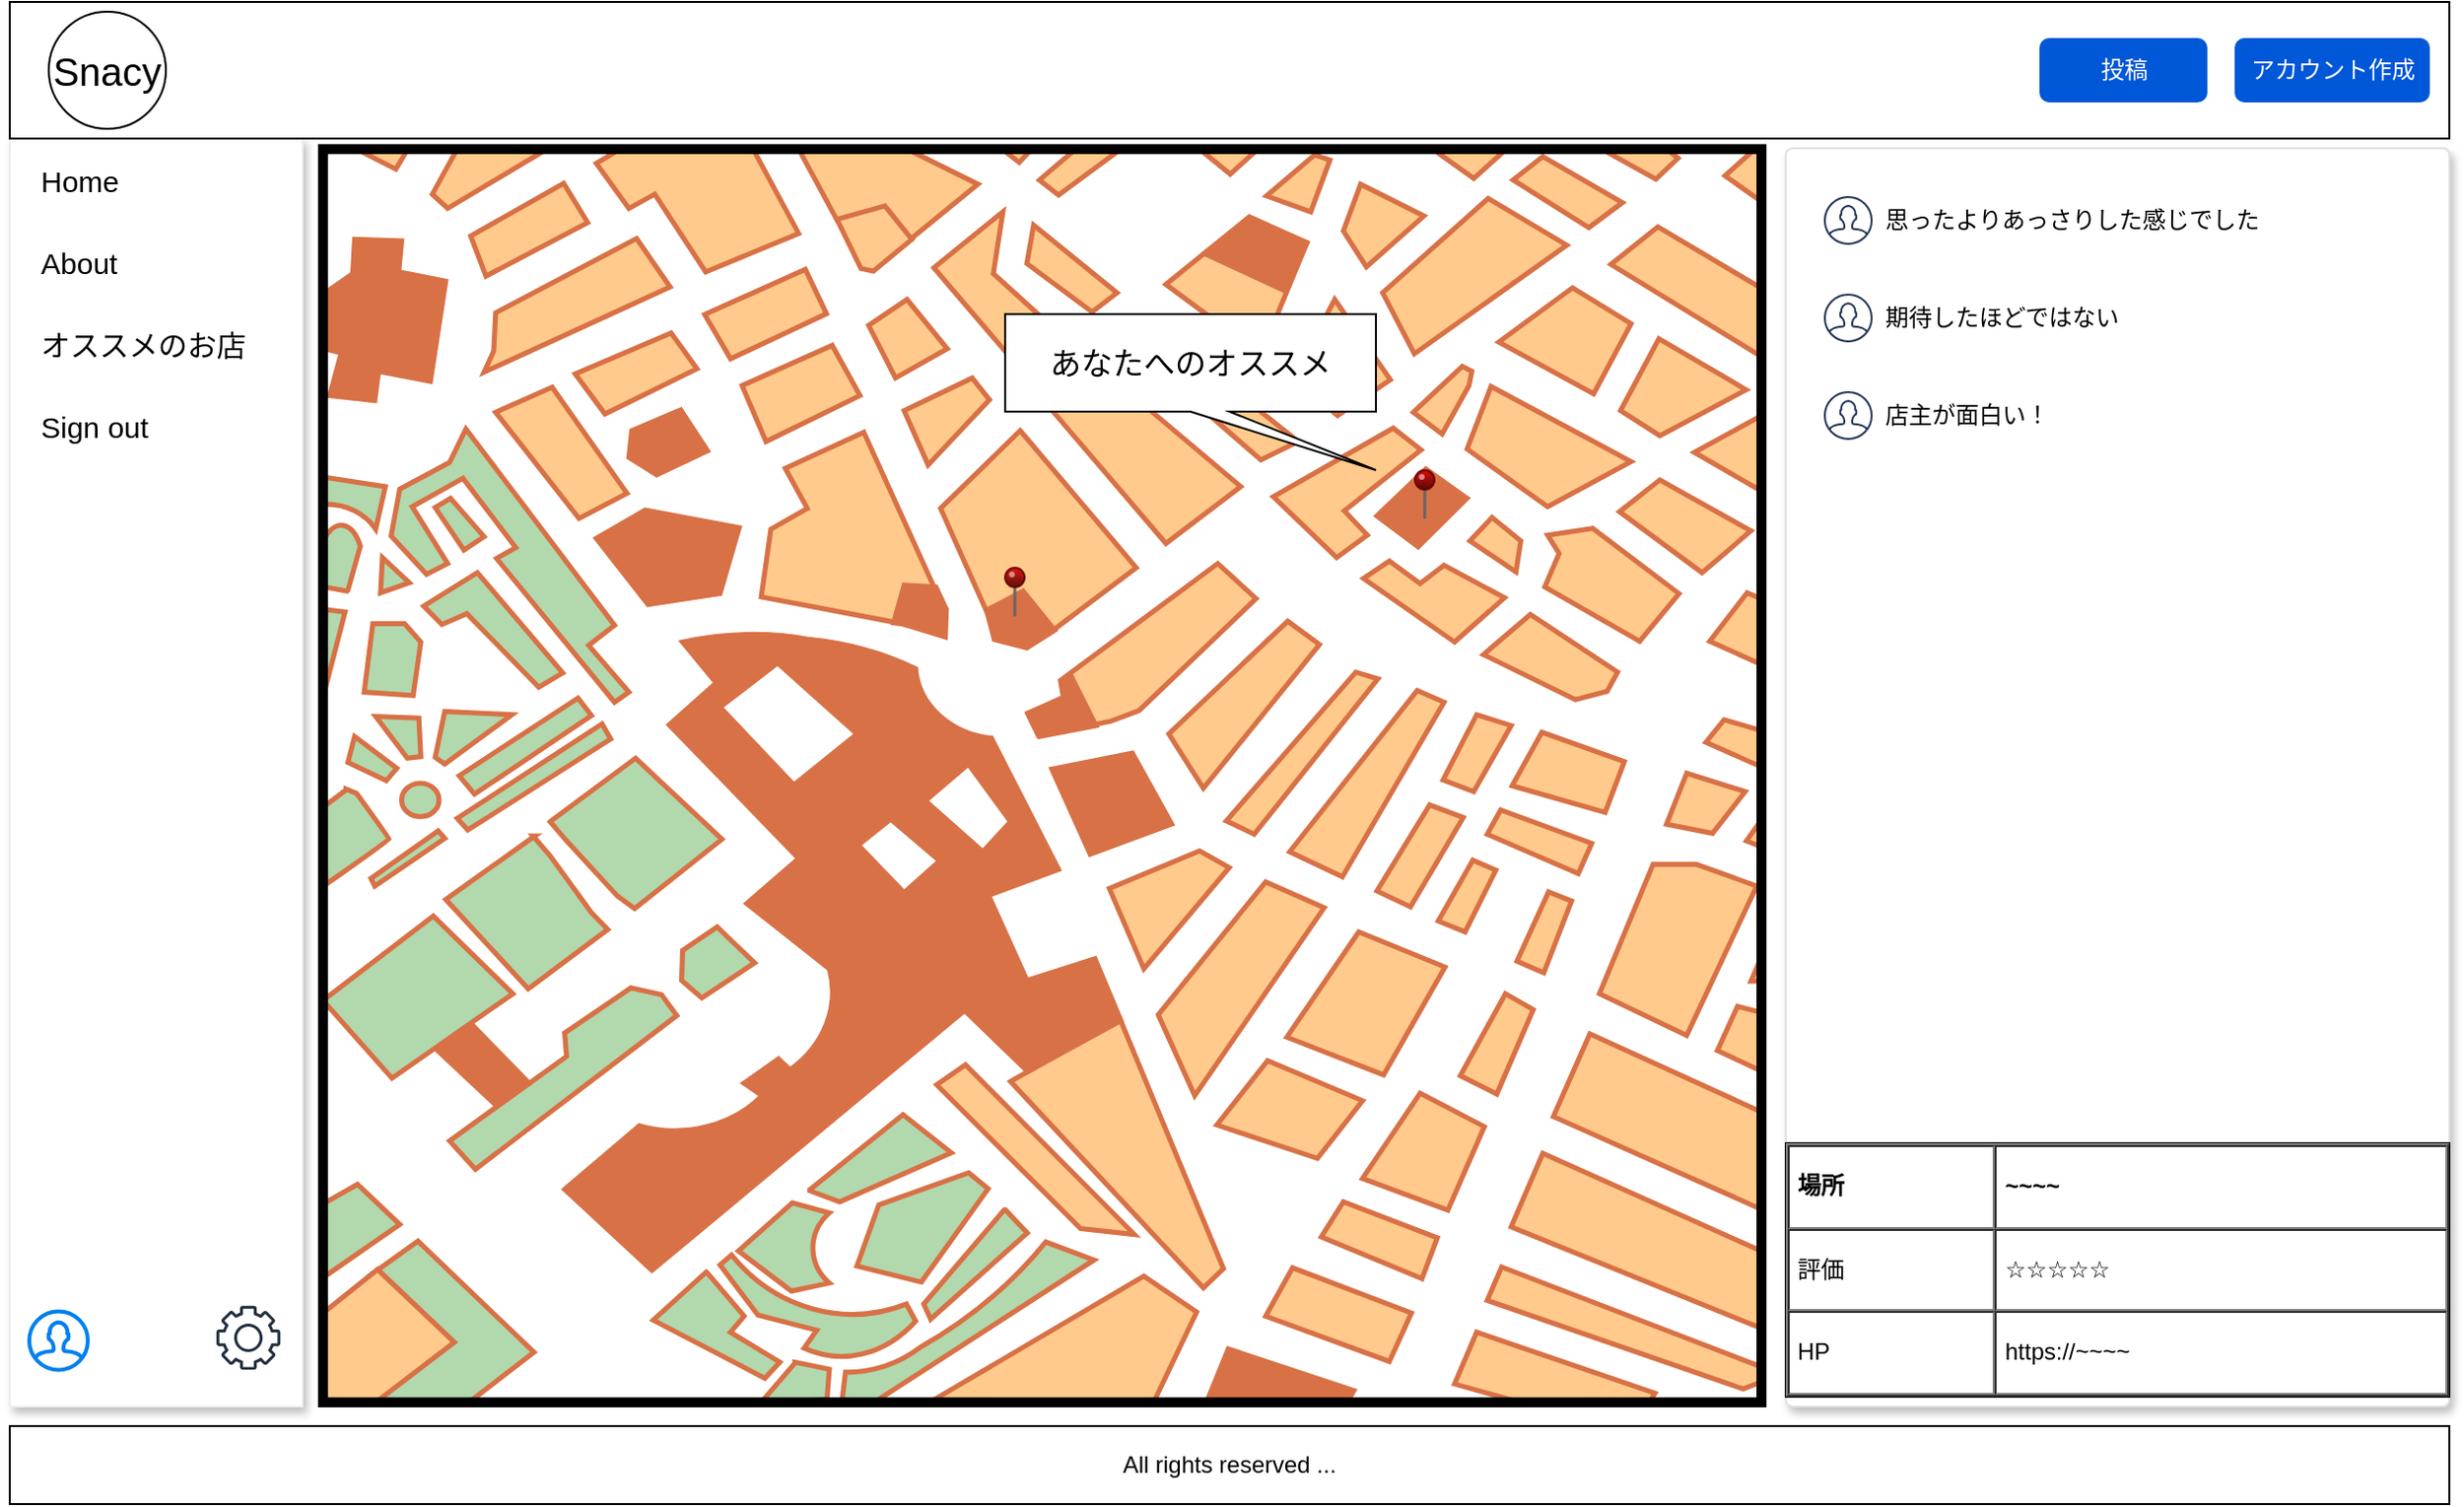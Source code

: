 <mxfile>
    <diagram id="LqUMUa356cnGMRlqJOWc" name="メイン画面(PC版)">
        <mxGraphModel dx="1118" dy="744" grid="1" gridSize="10" guides="1" tooltips="1" connect="1" arrows="1" fold="1" page="1" pageScale="1" pageWidth="827" pageHeight="1169" math="0" shadow="0">
            <root>
                <mxCell id="Df6fmX3iWjEs6TjutepL-0"/>
                <mxCell id="Df6fmX3iWjEs6TjutepL-1" parent="Df6fmX3iWjEs6TjutepL-0"/>
                <mxCell id="Df6fmX3iWjEs6TjutepL-2" value="" style="perimeter=none;dashed=0;shape=rect;fillColor=#ffffff;strokeColor=#eeeeee;shadow=1;" parent="Df6fmX3iWjEs6TjutepL-1" vertex="1">
                    <mxGeometry x="40" y="140" width="150" height="650" as="geometry"/>
                </mxCell>
                <mxCell id="Df6fmX3iWjEs6TjutepL-3" value="Home" style="text;verticalAlign=middle;fontSize=15;spacing=16;resizeWidth=1;" parent="Df6fmX3iWjEs6TjutepL-2" vertex="1">
                    <mxGeometry width="150" height="42" relative="1" as="geometry">
                        <mxPoint as="offset"/>
                    </mxGeometry>
                </mxCell>
                <mxCell id="Df6fmX3iWjEs6TjutepL-4" value="About" style="text;verticalAlign=middle;fontSize=15;spacing=16;resizeWidth=1;" parent="Df6fmX3iWjEs6TjutepL-2" vertex="1">
                    <mxGeometry width="150" height="42" relative="1" as="geometry">
                        <mxPoint y="42" as="offset"/>
                    </mxGeometry>
                </mxCell>
                <mxCell id="Df6fmX3iWjEs6TjutepL-5" value="オススメのお店" style="text;verticalAlign=middle;fontSize=15;spacing=16;resizeWidth=1;" parent="Df6fmX3iWjEs6TjutepL-2" vertex="1">
                    <mxGeometry width="150" height="42" relative="1" as="geometry">
                        <mxPoint y="84" as="offset"/>
                    </mxGeometry>
                </mxCell>
                <mxCell id="Df6fmX3iWjEs6TjutepL-6" value="Sign out" style="text;verticalAlign=middle;fontSize=15;spacing=16;resizeWidth=1;" parent="Df6fmX3iWjEs6TjutepL-2" vertex="1">
                    <mxGeometry width="150" height="42" relative="1" as="geometry">
                        <mxPoint y="126" as="offset"/>
                    </mxGeometry>
                </mxCell>
                <mxCell id="Df6fmX3iWjEs6TjutepL-7" value="" style="sketch=0;outlineConnect=0;fontColor=#232F3E;gradientColor=none;fillColor=#232F3D;strokeColor=none;dashed=0;verticalLabelPosition=bottom;verticalAlign=top;align=center;html=1;fontSize=12;fontStyle=0;aspect=fixed;pointerEvents=1;shape=mxgraph.aws4.gear;" parent="Df6fmX3iWjEs6TjutepL-2" vertex="1">
                    <mxGeometry x="105.882" y="598.413" width="32.773" height="32.773" as="geometry"/>
                </mxCell>
                <mxCell id="Df6fmX3iWjEs6TjutepL-22" value="" style="html=1;verticalLabelPosition=bottom;align=center;labelBackgroundColor=#ffffff;verticalAlign=top;strokeWidth=2;strokeColor=#0080F0;shadow=0;dashed=0;shape=mxgraph.ios7.icons.user;" parent="Df6fmX3iWjEs6TjutepL-2" vertex="1">
                    <mxGeometry x="10" y="601.19" width="30" height="30" as="geometry"/>
                </mxCell>
                <mxCell id="Df6fmX3iWjEs6TjutepL-9" value="" style="verticalLabelPosition=bottom;shadow=0;dashed=0;align=center;html=1;verticalAlign=top;strokeWidth=1;shape=mxgraph.mockup.misc.map;" parent="Df6fmX3iWjEs6TjutepL-1" vertex="1">
                    <mxGeometry x="200" y="145" width="740" height="645" as="geometry"/>
                </mxCell>
                <mxCell id="Df6fmX3iWjEs6TjutepL-26" value="" style="rounded=1;fillColor=#ffffff;strokeColor=#DFE1E5;shadow=1;arcSize=1" parent="Df6fmX3iWjEs6TjutepL-1" vertex="1">
                    <mxGeometry x="950" y="145" width="340" height="645" as="geometry"/>
                </mxCell>
                <mxCell id="Df6fmX3iWjEs6TjutepL-31" value="思ったよりあっさりした感じでした" style="shape=mxgraph.ios7.icons.user;fillColor=none;strokeColor=#253858;html=1;;align=left;fontSize=12;spacingLeft=5;labelPosition=right;verticalLabelPosition=middle;verticalAlign=middle;" parent="Df6fmX3iWjEs6TjutepL-26" vertex="1">
                    <mxGeometry width="24" height="24" relative="1" as="geometry">
                        <mxPoint x="20" y="25" as="offset"/>
                    </mxGeometry>
                </mxCell>
                <mxCell id="Df6fmX3iWjEs6TjutepL-32" value="期待したほどではない" style="shape=mxgraph.ios7.icons.user;fillColor=none;strokeColor=#253858;html=1;;align=left;fontSize=12;spacingLeft=5;labelPosition=right;verticalLabelPosition=middle;verticalAlign=middle;" parent="Df6fmX3iWjEs6TjutepL-26" vertex="1">
                    <mxGeometry width="24" height="24" relative="1" as="geometry">
                        <mxPoint x="20" y="75" as="offset"/>
                    </mxGeometry>
                </mxCell>
                <mxCell id="Df6fmX3iWjEs6TjutepL-39" value="店主が面白い！" style="shape=mxgraph.ios7.icons.user;fillColor=none;strokeColor=#253858;html=1;;align=left;fontSize=12;spacingLeft=5;labelPosition=right;verticalLabelPosition=middle;verticalAlign=middle;" parent="Df6fmX3iWjEs6TjutepL-26" vertex="1">
                    <mxGeometry width="24" height="24" relative="1" as="geometry">
                        <mxPoint x="20" y="125" as="offset"/>
                    </mxGeometry>
                </mxCell>
                <mxCell id="sWhDWBs4wq1_99f5S6xn-2" value="&lt;table cellpadding=&quot;4&quot; cellspacing=&quot;0&quot; border=&quot;1&quot; style=&quot;font-size: 1em ; width: 100% ; height: 100%&quot;&gt;&lt;tbody&gt;&lt;tr&gt;&lt;th&gt;場所&lt;/th&gt;&lt;th&gt;~~~~&lt;/th&gt;&lt;/tr&gt;&lt;tr&gt;&lt;td&gt;評価&lt;/td&gt;&lt;td&gt;☆☆☆☆☆&lt;/td&gt;&lt;/tr&gt;&lt;tr&gt;&lt;td&gt;HP&lt;/td&gt;&lt;td&gt;https://~~~~&lt;/td&gt;&lt;/tr&gt;&lt;/tbody&gt;&lt;/table&gt; " style="verticalAlign=top;align=left;overflow=fill;fontSize=12;fontFamily=Helvetica;html=1" parent="Df6fmX3iWjEs6TjutepL-26" vertex="1">
                    <mxGeometry y="510" width="340" height="130" as="geometry"/>
                </mxCell>
                <mxCell id="Df6fmX3iWjEs6TjutepL-40" value="" style="verticalLabelPosition=top;html=1;shadow=0;dashed=0;verticalAlign=bottom;strokeWidth=1;shape=mxgraph.ios.iPin;fillColor2=#dd0000;fillColor3=#440000;strokeColor=#660000;" parent="Df6fmX3iWjEs6TjutepL-1" vertex="1">
                    <mxGeometry x="550" y="360" width="10" height="25" as="geometry"/>
                </mxCell>
                <mxCell id="Df6fmX3iWjEs6TjutepL-42" value="" style="rounded=0;whiteSpace=wrap;html=1;" parent="Df6fmX3iWjEs6TjutepL-1" vertex="1">
                    <mxGeometry x="40" y="70" width="1250" height="70" as="geometry"/>
                </mxCell>
                <mxCell id="sWhDWBs4wq1_99f5S6xn-0" value="Snacy" style="ellipse;whiteSpace=wrap;html=1;aspect=fixed;fontColor=#000000;fontSize=20;" parent="Df6fmX3iWjEs6TjutepL-1" vertex="1">
                    <mxGeometry x="60" y="75" width="60" height="60" as="geometry"/>
                </mxCell>
                <mxCell id="sWhDWBs4wq1_99f5S6xn-1" value="投稿" style="rounded=1;fillColor=#0057D8;strokeColor=none;html=1;fontColor=#ffffff;align=center;verticalAlign=middle;fontStyle=0;fontSize=12;sketch=0;" parent="Df6fmX3iWjEs6TjutepL-1" vertex="1">
                    <mxGeometry x="1080" y="88.5" width="86" height="33" as="geometry"/>
                </mxCell>
                <mxCell id="sWhDWBs4wq1_99f5S6xn-3" value="All rights reserved ..." style="rounded=0;whiteSpace=wrap;html=1;" parent="Df6fmX3iWjEs6TjutepL-1" vertex="1">
                    <mxGeometry x="40" y="800" width="1250" height="40" as="geometry"/>
                </mxCell>
                <mxCell id="sWhDWBs4wq1_99f5S6xn-4" value="アカウント作成" style="rounded=1;fillColor=#0057D8;strokeColor=none;html=1;fontColor=#ffffff;align=center;verticalAlign=middle;fontStyle=0;fontSize=12;sketch=0;" parent="Df6fmX3iWjEs6TjutepL-1" vertex="1">
                    <mxGeometry x="1180" y="88.5" width="100" height="33" as="geometry"/>
                </mxCell>
                <mxCell id="sWhDWBs4wq1_99f5S6xn-6" value="" style="verticalLabelPosition=top;html=1;shadow=0;dashed=0;verticalAlign=bottom;strokeWidth=1;shape=mxgraph.ios.iPin;fillColor2=#dd0000;fillColor3=#440000;strokeColor=#660000;" parent="Df6fmX3iWjEs6TjutepL-1" vertex="1">
                    <mxGeometry x="760" y="310" width="10" height="25" as="geometry"/>
                </mxCell>
                <mxCell id="sWhDWBs4wq1_99f5S6xn-7" value="あなたへのオススメ" style="shape=callout;whiteSpace=wrap;html=1;perimeter=calloutPerimeter;position2=1;fontSize=16;" parent="Df6fmX3iWjEs6TjutepL-1" vertex="1">
                    <mxGeometry x="550" y="230" width="190" height="80" as="geometry"/>
                </mxCell>
            </root>
        </mxGraphModel>
    </diagram>
    <diagram id="Ylhac8xL4bxSJy2Zfckh" name="メイン画面(モバイル)">
        <mxGraphModel dx="1118" dy="744" grid="1" gridSize="10" guides="1" tooltips="1" connect="1" arrows="1" fold="1" page="1" pageScale="1" pageWidth="827" pageHeight="1169" math="0" shadow="0">
            <root>
                <mxCell id="0"/>
                <mxCell id="1" parent="0"/>
                <mxCell id="12" value="" style="verticalLabelPosition=bottom;shadow=0;dashed=0;align=center;html=1;verticalAlign=top;strokeWidth=1;shape=mxgraph.mockup.misc.map;" parent="1" vertex="1">
                    <mxGeometry x="170" y="238" width="510" height="500" as="geometry"/>
                </mxCell>
                <mxCell id="14" value="" style="verticalLabelPosition=top;shadow=0;dashed=0;align=center;html=1;verticalAlign=bottom;strokeWidth=1;shape=mxgraph.mockup.misc.pin;fillColor2=#dd0000;fillColor3=#440000;strokeColor=#660000;" parent="1" vertex="1">
                    <mxGeometry x="330" y="448" width="10" height="25" as="geometry"/>
                </mxCell>
                <mxCell id="15" value="" style="verticalLabelPosition=top;html=1;shadow=0;dashed=0;verticalAlign=bottom;strokeWidth=1;shape=mxgraph.ios.iPin;fillColor2=#dd0000;fillColor3=#440000;strokeColor=#660000;" parent="1" vertex="1">
                    <mxGeometry x="470" y="330" width="10" height="25" as="geometry"/>
                </mxCell>
                <mxCell id="16" value="" style="verticalLabelPosition=top;html=1;shadow=0;dashed=0;verticalAlign=bottom;strokeWidth=1;shape=mxgraph.ios.iPin;fillColor2=#dd0000;fillColor3=#440000;strokeColor=#660000;" parent="1" vertex="1">
                    <mxGeometry x="530" y="585" width="10" height="25" as="geometry"/>
                </mxCell>
                <mxCell id="17" value="" style="dashed=0;aspect=fixed;verticalLabelPosition=bottom;verticalAlign=top;align=center;shape=mxgraph.gmdl.star;strokeColor=none;fillColor=#737373;shadow=0;sketch=0;" parent="1" vertex="1">
                    <mxGeometry x="325" y="420" width="20" height="20" as="geometry"/>
                </mxCell>
                <mxCell id="18" value="" style="dashed=0;aspect=fixed;verticalLabelPosition=bottom;verticalAlign=top;align=center;shape=mxgraph.gmdl.star;strokeColor=none;fillColor=#737373;shadow=0;sketch=0;" parent="1" vertex="1">
                    <mxGeometry x="465" y="300" width="20" height="20" as="geometry"/>
                </mxCell>
                <mxCell id="19" value="" style="dashed=0;aspect=fixed;verticalLabelPosition=bottom;verticalAlign=top;align=center;shape=mxgraph.gmdl.star;strokeColor=none;fillColor=#737373;shadow=0;sketch=0;" parent="1" vertex="1">
                    <mxGeometry x="485" y="300" width="20" height="20" as="geometry"/>
                </mxCell>
                <mxCell id="20" value="" style="dashed=0;aspect=fixed;verticalLabelPosition=bottom;verticalAlign=top;align=center;shape=mxgraph.gmdl.star;strokeColor=none;fillColor=#737373;shadow=0;sketch=0;" parent="1" vertex="1">
                    <mxGeometry x="445" y="300" width="20" height="20" as="geometry"/>
                </mxCell>
                <mxCell id="21" value="" style="dashed=0;aspect=fixed;verticalLabelPosition=bottom;verticalAlign=top;align=center;shape=mxgraph.gmdl.star;strokeColor=none;fillColor=#737373;shadow=0;sketch=0;" parent="1" vertex="1">
                    <mxGeometry x="525" y="550" width="20" height="20" as="geometry"/>
                </mxCell>
                <mxCell id="27" value="" style="strokeWidth=1;shadow=0;dashed=0;align=center;html=1;shape=mxgraph.mockup.forms.rrect;rSize=0;strokeColor=#999999;fontColor=#000000;" parent="1" vertex="1">
                    <mxGeometry x="179" y="70" width="470" height="30" as="geometry"/>
                </mxCell>
                <mxCell id="28" value="投稿" style="strokeColor=inherit;fillColor=inherit;gradientColor=inherit;strokeWidth=1;shadow=0;dashed=0;align=center;html=1;shape=mxgraph.mockup.forms.rrect;rSize=0;fontSize=17;fontColor=#666666;" parent="27" vertex="1">
                    <mxGeometry width="78.02" height="30" as="geometry"/>
                </mxCell>
                <mxCell id="29" value="おすすめ" style="strokeColor=inherit;fillColor=inherit;gradientColor=inherit;strokeWidth=1;shadow=0;dashed=0;align=center;html=1;shape=mxgraph.mockup.forms.rrect;rSize=0;fontSize=17;fontColor=#666666;" parent="27" vertex="1">
                    <mxGeometry x="78.02" width="78.02" height="30" as="geometry"/>
                </mxCell>
                <mxCell id="30" value="設定" style="strokeColor=inherit;fillColor=inherit;gradientColor=inherit;strokeWidth=1;shadow=0;dashed=0;align=center;html=1;shape=mxgraph.mockup.forms.rrect;rSize=0;fontSize=17;fontColor=#666666;" parent="27" vertex="1">
                    <mxGeometry x="156.04" width="78.02" height="30" as="geometry"/>
                </mxCell>
                <mxCell id="31" value="ログアウト" style="strokeColor=inherit;fillColor=inherit;gradientColor=inherit;strokeWidth=1;shadow=0;dashed=0;align=center;html=1;shape=mxgraph.mockup.forms.rrect;rSize=0;fontSize=17;fontColor=#666666;" parent="27" vertex="1">
                    <mxGeometry x="234.06" width="132.54" height="30" as="geometry"/>
                </mxCell>
                <mxCell id="32" value="アカウント" style="strokeColor=inherit;fillColor=inherit;gradientColor=inherit;strokeWidth=1;shadow=0;dashed=0;align=center;html=1;shape=mxgraph.mockup.forms.rrect;rSize=0;fontSize=17;fontColor=#666666;" parent="27" vertex="1">
                    <mxGeometry x="366.6" width="103.4" height="30" as="geometry"/>
                </mxCell>
                <mxCell id="34" value="Snacy" style="ellipse;whiteSpace=wrap;html=1;aspect=fixed;fontColor=#000000;fontSize=20;" parent="1" vertex="1">
                    <mxGeometry x="40" y="30" width="110" height="110" as="geometry"/>
                </mxCell>
                <mxCell id="37" value="投稿" style="rounded=1;fillColor=#0057D8;strokeColor=none;html=1;fontColor=#ffffff;align=center;verticalAlign=middle;fontStyle=0;fontSize=12;sketch=0;" parent="1" vertex="1">
                    <mxGeometry x="680" y="68.5" width="86" height="33" as="geometry"/>
                </mxCell>
                <mxCell id="38" value="90件" style="text;html=1;strokeColor=none;fillColor=none;align=center;verticalAlign=middle;whiteSpace=wrap;rounded=0;fontSize=20;fontColor=#000000;" parent="1" vertex="1">
                    <mxGeometry x="265" y="440" width="60" height="30" as="geometry"/>
                </mxCell>
                <mxCell id="39" value="190件" style="text;html=1;strokeColor=none;fillColor=none;align=center;verticalAlign=middle;whiteSpace=wrap;rounded=0;fontSize=20;fontColor=#000000;" parent="1" vertex="1">
                    <mxGeometry x="380" y="295" width="60" height="30" as="geometry"/>
                </mxCell>
                <mxCell id="40" value="80件" style="text;html=1;strokeColor=none;fillColor=none;align=center;verticalAlign=middle;whiteSpace=wrap;rounded=0;fontSize=20;fontColor=#000000;" parent="1" vertex="1">
                    <mxGeometry x="465" y="550" width="60" height="30" as="geometry"/>
                </mxCell>
                <mxCell id="41" value="" style="shape=table;html=1;whiteSpace=wrap;startSize=0;container=1;collapsible=0;childLayout=tableLayout;fontSize=20;fontColor=#000000;" parent="1" vertex="1">
                    <mxGeometry x="54" y="810" width="720" height="203" as="geometry"/>
                </mxCell>
                <mxCell id="42" value="" style="shape=partialRectangle;html=1;whiteSpace=wrap;collapsible=0;dropTarget=0;pointerEvents=0;fillColor=none;top=0;left=0;bottom=0;right=0;points=[[0,0.5],[1,0.5]];portConstraint=eastwest;fontSize=20;fontColor=#000000;" parent="41" vertex="1">
                    <mxGeometry width="720" height="50" as="geometry"/>
                </mxCell>
                <mxCell id="43" value="店名" style="shape=partialRectangle;html=1;whiteSpace=wrap;connectable=0;fillColor=none;top=0;left=0;bottom=0;right=0;overflow=hidden;pointerEvents=1;fontSize=20;fontColor=#000000;" parent="42" vertex="1">
                    <mxGeometry width="130" height="50" as="geometry">
                        <mxRectangle width="130" height="50" as="alternateBounds"/>
                    </mxGeometry>
                </mxCell>
                <mxCell id="44" value="主なレビュー" style="shape=partialRectangle;html=1;whiteSpace=wrap;connectable=0;fillColor=none;top=0;left=0;bottom=0;right=0;overflow=hidden;pointerEvents=1;fontSize=20;fontColor=#000000;" parent="42" vertex="1">
                    <mxGeometry x="130" width="230" height="50" as="geometry">
                        <mxRectangle width="230" height="50" as="alternateBounds"/>
                    </mxGeometry>
                </mxCell>
                <mxCell id="45" value="評価" style="shape=partialRectangle;html=1;whiteSpace=wrap;connectable=0;fillColor=none;top=0;left=0;bottom=0;right=0;overflow=hidden;pointerEvents=1;fontSize=20;fontColor=#000000;" parent="42" vertex="1">
                    <mxGeometry x="360" width="180" height="50" as="geometry">
                        <mxRectangle width="180" height="50" as="alternateBounds"/>
                    </mxGeometry>
                </mxCell>
                <mxCell id="54" value="HP" style="shape=partialRectangle;html=1;whiteSpace=wrap;connectable=0;fillColor=none;top=0;left=0;bottom=0;right=0;overflow=hidden;pointerEvents=1;fontSize=20;fontColor=#000000;" parent="42" vertex="1">
                    <mxGeometry x="540" width="180" height="50" as="geometry">
                        <mxRectangle width="180" height="50" as="alternateBounds"/>
                    </mxGeometry>
                </mxCell>
                <mxCell id="46" value="" style="shape=partialRectangle;html=1;whiteSpace=wrap;collapsible=0;dropTarget=0;pointerEvents=0;fillColor=none;top=0;left=0;bottom=0;right=0;points=[[0,0.5],[1,0.5]];portConstraint=eastwest;fontSize=20;fontColor=#000000;" parent="41" vertex="1">
                    <mxGeometry y="50" width="720" height="76" as="geometry"/>
                </mxCell>
                <mxCell id="47" value="洋菓子" style="shape=partialRectangle;html=1;whiteSpace=wrap;connectable=0;fillColor=none;top=0;left=0;bottom=0;right=0;overflow=hidden;pointerEvents=1;fontSize=20;fontColor=#000000;" parent="46" vertex="1">
                    <mxGeometry width="130" height="76" as="geometry">
                        <mxRectangle width="130" height="76" as="alternateBounds"/>
                    </mxGeometry>
                </mxCell>
                <mxCell id="48" value="おいしかった！&lt;br&gt;意外と優しい味" style="shape=partialRectangle;html=1;whiteSpace=wrap;connectable=0;fillColor=none;top=0;left=0;bottom=0;right=0;overflow=hidden;pointerEvents=1;fontSize=20;fontColor=#000000;" parent="46" vertex="1">
                    <mxGeometry x="130" width="230" height="76" as="geometry">
                        <mxRectangle width="230" height="76" as="alternateBounds"/>
                    </mxGeometry>
                </mxCell>
                <mxCell id="49" value="4.2" style="shape=partialRectangle;html=1;whiteSpace=wrap;connectable=0;fillColor=none;top=0;left=0;bottom=0;right=0;overflow=hidden;pointerEvents=1;fontSize=20;fontColor=#000000;" parent="46" vertex="1">
                    <mxGeometry x="360" width="180" height="76" as="geometry">
                        <mxRectangle width="180" height="76" as="alternateBounds"/>
                    </mxGeometry>
                </mxCell>
                <mxCell id="55" value="https://..." style="shape=partialRectangle;html=1;whiteSpace=wrap;connectable=0;fillColor=none;top=0;left=0;bottom=0;right=0;overflow=hidden;pointerEvents=1;fontSize=20;fontColor=#000000;" parent="46" vertex="1">
                    <mxGeometry x="540" width="180" height="76" as="geometry">
                        <mxRectangle width="180" height="76" as="alternateBounds"/>
                    </mxGeometry>
                </mxCell>
                <mxCell id="50" value="" style="shape=partialRectangle;html=1;whiteSpace=wrap;collapsible=0;dropTarget=0;pointerEvents=0;fillColor=none;top=0;left=0;bottom=0;right=0;points=[[0,0.5],[1,0.5]];portConstraint=eastwest;fontSize=20;fontColor=#000000;" parent="41" vertex="1">
                    <mxGeometry y="126" width="720" height="77" as="geometry"/>
                </mxCell>
                <mxCell id="51" value="" style="shape=partialRectangle;html=1;whiteSpace=wrap;connectable=0;fillColor=none;top=0;left=0;bottom=0;right=0;overflow=hidden;pointerEvents=1;fontSize=20;fontColor=#000000;" parent="50" vertex="1">
                    <mxGeometry width="130" height="77" as="geometry">
                        <mxRectangle width="130" height="77" as="alternateBounds"/>
                    </mxGeometry>
                </mxCell>
                <mxCell id="52" value="" style="shape=partialRectangle;html=1;whiteSpace=wrap;connectable=0;fillColor=none;top=0;left=0;bottom=0;right=0;overflow=hidden;pointerEvents=1;fontSize=20;fontColor=#000000;" parent="50" vertex="1">
                    <mxGeometry x="130" width="230" height="77" as="geometry">
                        <mxRectangle width="230" height="77" as="alternateBounds"/>
                    </mxGeometry>
                </mxCell>
                <mxCell id="53" value="" style="shape=partialRectangle;html=1;whiteSpace=wrap;connectable=0;fillColor=none;top=0;left=0;bottom=0;right=0;overflow=hidden;pointerEvents=1;fontSize=20;fontColor=#000000;" parent="50" vertex="1">
                    <mxGeometry x="360" width="180" height="77" as="geometry">
                        <mxRectangle width="180" height="77" as="alternateBounds"/>
                    </mxGeometry>
                </mxCell>
                <mxCell id="56" style="shape=partialRectangle;html=1;whiteSpace=wrap;connectable=0;fillColor=none;top=0;left=0;bottom=0;right=0;overflow=hidden;pointerEvents=1;fontSize=20;fontColor=#000000;" parent="50" vertex="1">
                    <mxGeometry x="540" width="180" height="77" as="geometry">
                        <mxRectangle width="180" height="77" as="alternateBounds"/>
                    </mxGeometry>
                </mxCell>
                <mxCell id="57" value="あなたへの&lt;br&gt;おすすめ" style="shape=callout;whiteSpace=wrap;html=1;perimeter=calloutPerimeter;fontSize=20;fontColor=#000000;position2=0.31;" parent="1" vertex="1">
                    <mxGeometry x="505" y="440" width="175" height="120" as="geometry"/>
                </mxCell>
            </root>
        </mxGraphModel>
    </diagram>
    <diagram id="mPWifG5_O6SkG2ToMCIP" name="投稿ダイアログ">
        <mxGraphModel dx="1118" dy="744" grid="1" gridSize="10" guides="1" tooltips="1" connect="1" arrows="1" fold="1" page="1" pageScale="1" pageWidth="827" pageHeight="1169" math="0" shadow="0">
            <root>
                <mxCell id="QWt4AWmc45GhMUn8IJOS-0"/>
                <mxCell id="QWt4AWmc45GhMUn8IJOS-1" parent="QWt4AWmc45GhMUn8IJOS-0"/>
                <mxCell id="QWt4AWmc45GhMUn8IJOS-2" value="" style="whiteSpace=wrap;html=1;aspect=fixed;fillColor=#FFFFFF;" parent="QWt4AWmc45GhMUn8IJOS-1" vertex="1">
                    <mxGeometry x="130" y="100" width="620" height="620" as="geometry"/>
                </mxCell>
                <mxCell id="QWt4AWmc45GhMUn8IJOS-4" value="お店の情報" style="text;html=1;strokeColor=none;fillColor=none;align=left;verticalAlign=middle;whiteSpace=wrap;rounded=0;fontSize=18;" parent="QWt4AWmc45GhMUn8IJOS-1" vertex="1">
                    <mxGeometry x="150" y="120" width="250" height="30" as="geometry"/>
                </mxCell>
                <mxCell id="QWt4AWmc45GhMUn8IJOS-5" value="&lt;span style=&quot;font-size: 14px&quot;&gt;名前&lt;/span&gt;" style="text;html=1;strokeColor=none;fillColor=none;align=left;verticalAlign=middle;whiteSpace=wrap;rounded=0;fontSize=18;" parent="QWt4AWmc45GhMUn8IJOS-1" vertex="1">
                    <mxGeometry x="152.5" y="170" width="60" height="30" as="geometry"/>
                </mxCell>
                <mxCell id="QWt4AWmc45GhMUn8IJOS-11" value="" style="line;strokeWidth=1;rotatable=0;dashed=0;labelPosition=right;align=left;verticalAlign=middle;spacingTop=0;spacingLeft=6;points=[];portConstraint=eastwest;fontSize=18;" parent="QWt4AWmc45GhMUn8IJOS-1" vertex="1">
                    <mxGeometry x="140" y="150" width="420" height="10" as="geometry"/>
                </mxCell>
                <mxCell id="QWt4AWmc45GhMUn8IJOS-25" value="" style="rounded=1;whiteSpace=wrap;html=1;fontSize=14;" parent="QWt4AWmc45GhMUn8IJOS-1" vertex="1">
                    <mxGeometry x="155" y="200" width="245" height="30" as="geometry"/>
                </mxCell>
                <mxCell id="QWt4AWmc45GhMUn8IJOS-26" value="ジャンル" style="text;html=1;strokeColor=none;fillColor=none;align=left;verticalAlign=middle;whiteSpace=wrap;rounded=0;fontSize=14;" parent="QWt4AWmc45GhMUn8IJOS-1" vertex="1">
                    <mxGeometry x="155" y="240" width="65" height="30" as="geometry"/>
                </mxCell>
                <mxCell id="QWt4AWmc45GhMUn8IJOS-28" value="" style="rounded=1;whiteSpace=wrap;html=1;fontSize=14;" parent="QWt4AWmc45GhMUn8IJOS-1" vertex="1">
                    <mxGeometry x="155" y="270" width="245" height="30" as="geometry"/>
                </mxCell>
                <mxCell id="QWt4AWmc45GhMUn8IJOS-29" value="c&lt;span style=&quot;color: rgba(0 , 0 , 0 , 0) ; font-family: monospace ; font-size: 0px&quot;&gt;%3CmxGraphModel%3E%3Croot%3E%3CmxCell%20id%3D%220%22%2F%3E%3CmxCell%20id%3D%221%22%20parent%3D%220%22%2F%3E%3CmxCell%20id%3D%222%22%20value%3D%22%26lt%3Bspan%20style%3D%26quot%3Bfont-size%3A%2014px%26quot%3B%26gt%3B%E5%90%8D%E5%89%8D%26lt%3B%2Fspan%26gt%3B%22%20style%3D%22text%3Bhtml%3D1%3BstrokeColor%3Dnone%3BfillColor%3Dnone%3Balign%3Dleft%3BverticalAlign%3Dmiddle%3BwhiteSpace%3Dwrap%3Brounded%3D0%3BfontSize%3D18%3B%22%20vertex%3D%221%22%20parent%3D%221%22%3E%3CmxGeometry%20x%3D%22152.5%22%20y%3D%22170%22%20width%3D%2260%22%20height%3D%2230%22%20as%3D%22geometry%22%2F%3E%3C%2FmxCell%3E%3C%2Froot%3E%3C%2FmxGraphModel%3E&lt;/span&gt;" style="triangle;whiteSpace=wrap;html=1;fontSize=14;direction=south;fillColor=#000000;" parent="QWt4AWmc45GhMUn8IJOS-1" vertex="1">
                    <mxGeometry x="162.5" y="277.5" width="15" height="15" as="geometry"/>
                </mxCell>
                <mxCell id="QWt4AWmc45GhMUn8IJOS-30" value="" style="rounded=1;whiteSpace=wrap;html=1;fontSize=14;" parent="QWt4AWmc45GhMUn8IJOS-1" vertex="1">
                    <mxGeometry x="152.5" y="430" width="245" height="30" as="geometry"/>
                </mxCell>
                <mxCell id="QWt4AWmc45GhMUn8IJOS-34" value="オススメ情報" style="text;html=1;strokeColor=none;fillColor=none;align=left;verticalAlign=middle;whiteSpace=wrap;rounded=0;fontSize=18;" parent="QWt4AWmc45GhMUn8IJOS-1" vertex="1">
                    <mxGeometry x="150" y="350" width="250" height="30" as="geometry"/>
                </mxCell>
                <mxCell id="QWt4AWmc45GhMUn8IJOS-35" value="" style="line;strokeWidth=1;rotatable=0;dashed=0;labelPosition=right;align=left;verticalAlign=middle;spacingTop=0;spacingLeft=6;points=[];portConstraint=eastwest;fontSize=18;" parent="QWt4AWmc45GhMUn8IJOS-1" vertex="1">
                    <mxGeometry x="140" y="380" width="420" height="10" as="geometry"/>
                </mxCell>
                <mxCell id="QWt4AWmc45GhMUn8IJOS-36" value="&lt;span style=&quot;font-size: 14px&quot;&gt;どんな人にオススメ？&lt;br&gt;&lt;/span&gt;" style="text;html=1;strokeColor=none;fillColor=none;align=left;verticalAlign=middle;whiteSpace=wrap;rounded=0;fontSize=18;" parent="QWt4AWmc45GhMUn8IJOS-1" vertex="1">
                    <mxGeometry x="150" y="400" width="175" height="30" as="geometry"/>
                </mxCell>
                <mxCell id="QWt4AWmc45GhMUn8IJOS-37" value="c&lt;span style=&quot;color: rgba(0 , 0 , 0 , 0) ; font-family: monospace ; font-size: 0px&quot;&gt;%3CmxGraphModel%3E%3Croot%3E%3CmxCell%20id%3D%220%22%2F%3E%3CmxCell%20id%3D%221%22%20parent%3D%220%22%2F%3E%3CmxCell%20id%3D%222%22%20value%3D%22%26lt%3Bspan%20style%3D%26quot%3Bfont-size%3A%2014px%26quot%3B%26gt%3B%E5%90%8D%E5%89%8D%26lt%3B%2Fspan%26gt%3B%22%20style%3D%22text%3Bhtml%3D1%3BstrokeColor%3Dnone%3BfillColor%3Dnone%3Balign%3Dleft%3BverticalAlign%3Dmiddle%3BwhiteSpace%3Dwrap%3Brounded%3D0%3BfontSize%3D18%3B%22%20vertex%3D%221%22%20parent%3D%221%22%3E%3CmxGeometry%20x%3D%22152.5%22%20y%3D%22170%22%20width%3D%2260%22%20height%3D%2230%22%20as%3D%22geometry%22%2F%3E%3C%2FmxCell%3E%3C%2Froot%3E%3C%2FmxGraphModel%3E&lt;/span&gt;" style="triangle;whiteSpace=wrap;html=1;fontSize=14;direction=south;fillColor=#000000;" parent="QWt4AWmc45GhMUn8IJOS-1" vertex="1">
                    <mxGeometry x="162.5" y="437.5" width="15" height="15" as="geometry"/>
                </mxCell>
                <mxCell id="QWt4AWmc45GhMUn8IJOS-38" value="&lt;span style=&quot;font-size: 14px&quot;&gt;評価&lt;br&gt;&lt;/span&gt;" style="text;html=1;strokeColor=none;fillColor=none;align=left;verticalAlign=middle;whiteSpace=wrap;rounded=0;fontSize=18;" parent="QWt4AWmc45GhMUn8IJOS-1" vertex="1">
                    <mxGeometry x="150" y="480" width="175" height="30" as="geometry"/>
                </mxCell>
                <mxCell id="QWt4AWmc45GhMUn8IJOS-40" value="" style="verticalLabelPosition=bottom;verticalAlign=top;html=1;shape=mxgraph.basic.star;fontSize=14;fillColor=#FFFFFF;" parent="QWt4AWmc45GhMUn8IJOS-1" vertex="1">
                    <mxGeometry x="150" y="510" width="30" height="30" as="geometry"/>
                </mxCell>
                <mxCell id="QWt4AWmc45GhMUn8IJOS-42" value="" style="verticalLabelPosition=bottom;verticalAlign=top;html=1;shape=mxgraph.basic.star;fontSize=14;fillColor=#FFFFFF;" parent="QWt4AWmc45GhMUn8IJOS-1" vertex="1">
                    <mxGeometry x="180" y="510" width="30" height="30" as="geometry"/>
                </mxCell>
                <mxCell id="QWt4AWmc45GhMUn8IJOS-43" value="" style="verticalLabelPosition=bottom;verticalAlign=top;html=1;shape=mxgraph.basic.star;fontSize=14;fillColor=#FFFFFF;" parent="QWt4AWmc45GhMUn8IJOS-1" vertex="1">
                    <mxGeometry x="210" y="510" width="30" height="30" as="geometry"/>
                </mxCell>
                <mxCell id="QWt4AWmc45GhMUn8IJOS-44" value="" style="verticalLabelPosition=bottom;verticalAlign=top;html=1;shape=mxgraph.basic.star;fontSize=14;fillColor=#FFFFFF;" parent="QWt4AWmc45GhMUn8IJOS-1" vertex="1">
                    <mxGeometry x="240" y="510" width="30" height="30" as="geometry"/>
                </mxCell>
                <mxCell id="QWt4AWmc45GhMUn8IJOS-45" value="" style="verticalLabelPosition=bottom;verticalAlign=top;html=1;shape=mxgraph.basic.star;fontSize=14;fillColor=#FFFFFF;" parent="QWt4AWmc45GhMUn8IJOS-1" vertex="1">
                    <mxGeometry x="270" y="510" width="30" height="30" as="geometry"/>
                </mxCell>
                <mxCell id="QWt4AWmc45GhMUn8IJOS-50" value="&lt;span style=&quot;font-size: 14px&quot;&gt;コメント(任意入力)&lt;br&gt;&lt;/span&gt;" style="text;html=1;strokeColor=none;fillColor=none;align=left;verticalAlign=middle;whiteSpace=wrap;rounded=0;fontSize=18;" parent="QWt4AWmc45GhMUn8IJOS-1" vertex="1">
                    <mxGeometry x="150" y="550" width="175" height="30" as="geometry"/>
                </mxCell>
                <mxCell id="QWt4AWmc45GhMUn8IJOS-51" value="" style="rounded=1;whiteSpace=wrap;html=1;fontSize=14;" parent="QWt4AWmc45GhMUn8IJOS-1" vertex="1">
                    <mxGeometry x="150" y="585" width="360" height="65" as="geometry"/>
                </mxCell>
                <mxCell id="QWt4AWmc45GhMUn8IJOS-52" value="送信" style="rounded=1;fillColor=#0057D8;strokeColor=none;html=1;fontColor=#ffffff;align=center;verticalAlign=middle;fontStyle=0;fontSize=12;sketch=0;" parent="QWt4AWmc45GhMUn8IJOS-1" vertex="1">
                    <mxGeometry x="150" y="670" width="86" height="33" as="geometry"/>
                </mxCell>
            </root>
        </mxGraphModel>
    </diagram>
    <diagram name="アカウント作成" id="0M0AmEJ6M3llyKKPFRjI">
        <mxGraphModel dx="1118" dy="744" grid="1" gridSize="10" guides="1" tooltips="1" connect="1" arrows="1" fold="1" page="1" pageScale="1" pageWidth="827" pageHeight="1169" math="0" shadow="0">
            <root>
                <mxCell id="4cbIL4HKv8UTfTTaKCeY-0"/>
                <mxCell id="4cbIL4HKv8UTfTTaKCeY-1" parent="4cbIL4HKv8UTfTTaKCeY-0"/>
                <mxCell id="4cbIL4HKv8UTfTTaKCeY-2" value="" style="whiteSpace=wrap;html=1;aspect=fixed;fillColor=#FFFFFF;" vertex="1" parent="4cbIL4HKv8UTfTTaKCeY-1">
                    <mxGeometry x="185" y="100" width="510" height="510" as="geometry"/>
                </mxCell>
                <mxCell id="RcVrJcLwqSmrsWDbyLCh-0" value="Snacy" style="ellipse;whiteSpace=wrap;html=1;aspect=fixed;fontColor=#000000;fontSize=20;" vertex="1" parent="4cbIL4HKv8UTfTTaKCeY-1">
                    <mxGeometry x="410" y="110" width="60" height="60" as="geometry"/>
                </mxCell>
                <mxCell id="RcVrJcLwqSmrsWDbyLCh-3" value="ユーザ名" style="html=1;shadow=0;dashed=0;shape=mxgraph.bootstrap.rrect;rSize=5;fillColor=none;strokeColor=#999999;align=left;spacing=15;fontSize=14;fontColor=#6C767D;" vertex="1" parent="4cbIL4HKv8UTfTTaKCeY-1">
                    <mxGeometry width="319" height="40" relative="1" as="geometry">
                        <mxPoint x="280" y="200" as="offset"/>
                    </mxGeometry>
                </mxCell>
                <mxCell id="RcVrJcLwqSmrsWDbyLCh-6" value="メールアドレス" style="html=1;shadow=0;dashed=0;shape=mxgraph.bootstrap.rrect;rSize=5;fillColor=none;strokeColor=#999999;align=left;spacing=15;fontSize=14;fontColor=#6C767D;" vertex="1" parent="4cbIL4HKv8UTfTTaKCeY-1">
                    <mxGeometry x="280.5" y="260" width="319" height="40" as="geometry"/>
                </mxCell>
                <mxCell id="RcVrJcLwqSmrsWDbyLCh-8" value="Googleアカウントでログイン" style="rounded=0;whiteSpace=wrap;html=1;fontSize=20;" vertex="1" parent="4cbIL4HKv8UTfTTaKCeY-1">
                    <mxGeometry x="280.5" y="410" width="319.5" height="50" as="geometry"/>
                </mxCell>
                <mxCell id="RcVrJcLwqSmrsWDbyLCh-9" value="Facebookでログイン" style="rounded=0;whiteSpace=wrap;html=1;fontSize=20;" vertex="1" parent="4cbIL4HKv8UTfTTaKCeY-1">
                    <mxGeometry x="280.5" y="490" width="319.5" height="50" as="geometry"/>
                </mxCell>
            </root>
        </mxGraphModel>
    </diagram>
</mxfile>